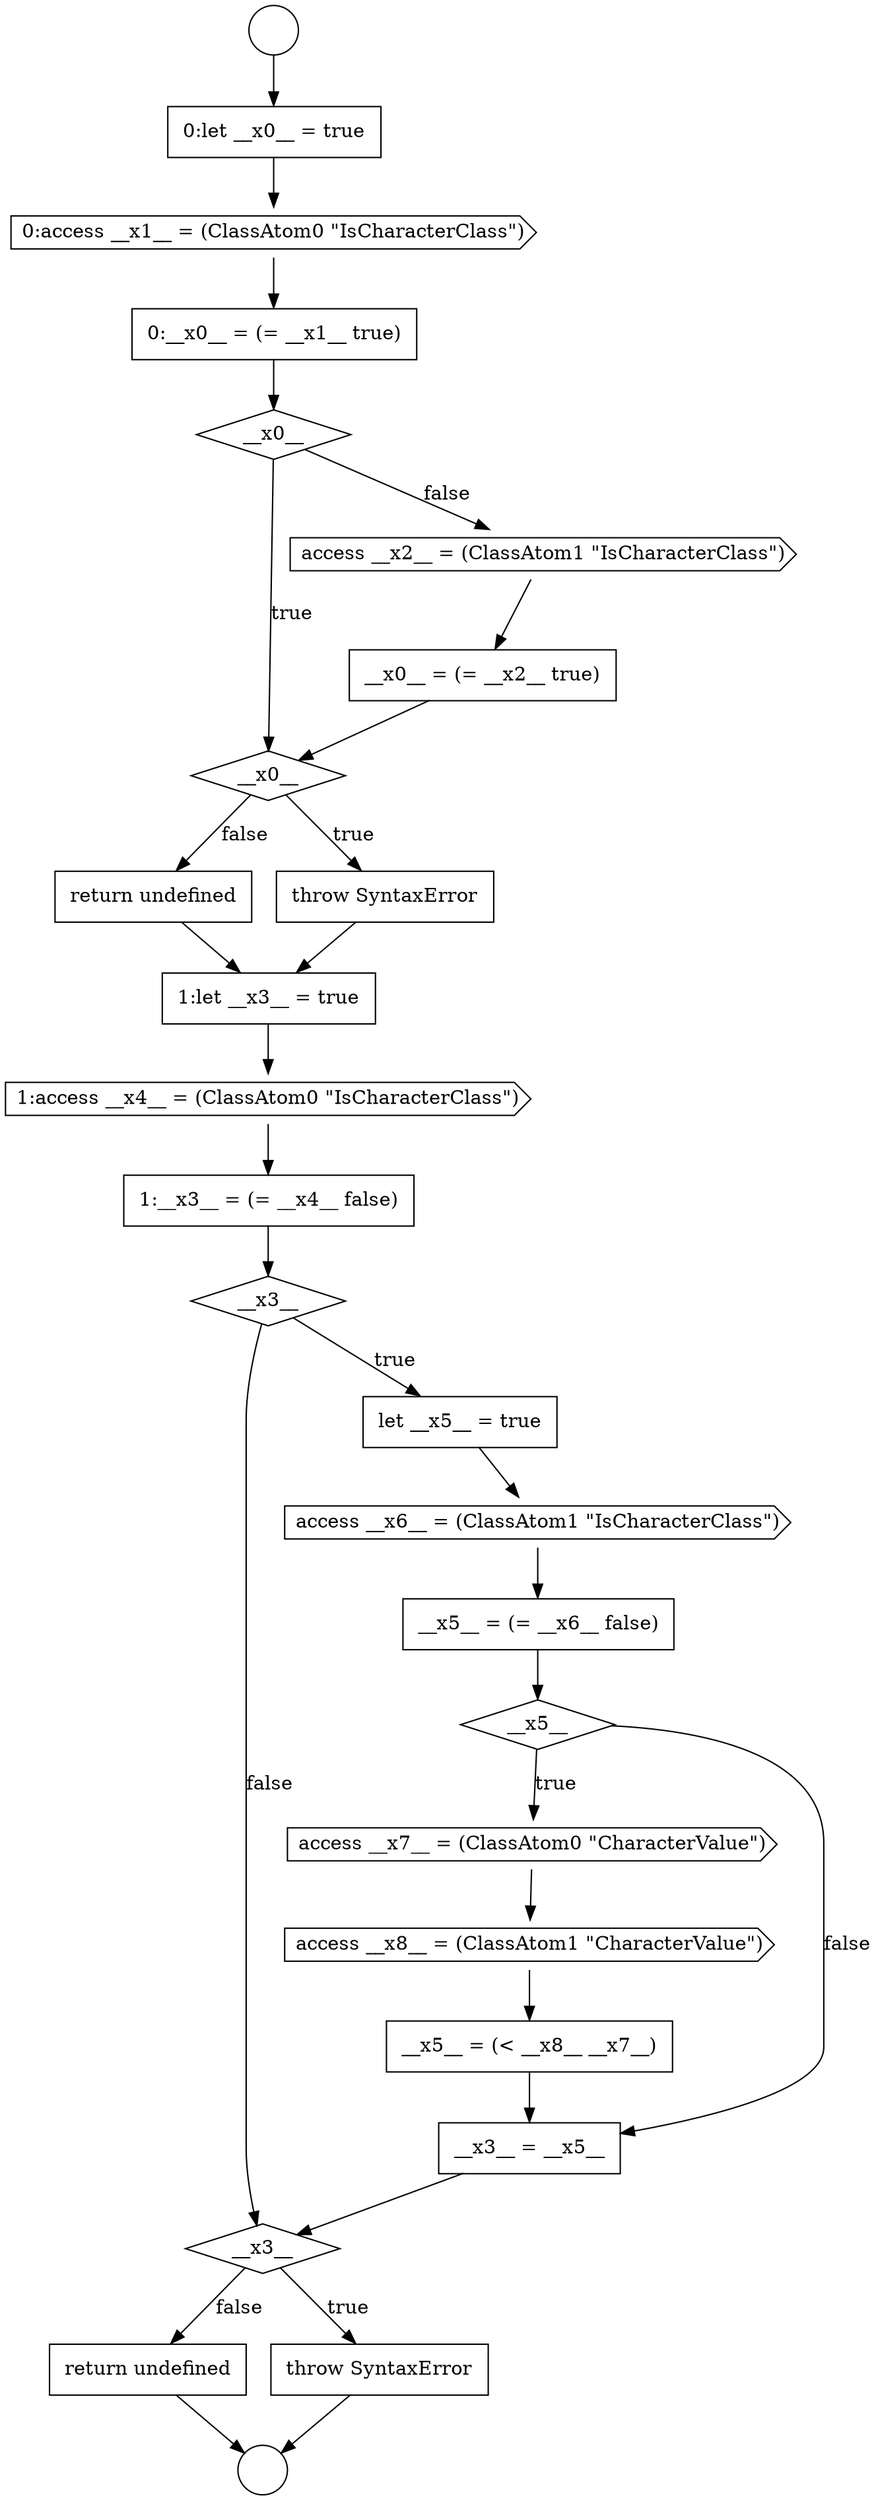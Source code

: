 digraph {
  node19387 [shape=none, margin=0, label=<<font color="black">
    <table border="0" cellborder="1" cellspacing="0" cellpadding="10">
      <tr><td align="left">0:__x0__ = (= __x1__ true)</td></tr>
    </table>
  </font>> color="black" fillcolor="white" style=filled]
  node19402 [shape=cds, label=<<font color="black">access __x7__ = (ClassAtom0 &quot;CharacterValue&quot;)</font>> color="black" fillcolor="white" style=filled]
  node19396 [shape=none, margin=0, label=<<font color="black">
    <table border="0" cellborder="1" cellspacing="0" cellpadding="10">
      <tr><td align="left">1:__x3__ = (= __x4__ false)</td></tr>
    </table>
  </font>> color="black" fillcolor="white" style=filled]
  node19397 [shape=diamond, label=<<font color="black">__x3__</font>> color="black" fillcolor="white" style=filled]
  node19394 [shape=none, margin=0, label=<<font color="black">
    <table border="0" cellborder="1" cellspacing="0" cellpadding="10">
      <tr><td align="left">1:let __x3__ = true</td></tr>
    </table>
  </font>> color="black" fillcolor="white" style=filled]
  node19406 [shape=diamond, label=<<font color="black">__x3__</font>> color="black" fillcolor="white" style=filled]
  node19391 [shape=diamond, label=<<font color="black">__x0__</font>> color="black" fillcolor="white" style=filled]
  node19386 [shape=cds, label=<<font color="black">0:access __x1__ = (ClassAtom0 &quot;IsCharacterClass&quot;)</font>> color="black" fillcolor="white" style=filled]
  node19401 [shape=diamond, label=<<font color="black">__x5__</font>> color="black" fillcolor="white" style=filled]
  node19390 [shape=none, margin=0, label=<<font color="black">
    <table border="0" cellborder="1" cellspacing="0" cellpadding="10">
      <tr><td align="left">__x0__ = (= __x2__ true)</td></tr>
    </table>
  </font>> color="black" fillcolor="white" style=filled]
  node19405 [shape=none, margin=0, label=<<font color="black">
    <table border="0" cellborder="1" cellspacing="0" cellpadding="10">
      <tr><td align="left">__x3__ = __x5__</td></tr>
    </table>
  </font>> color="black" fillcolor="white" style=filled]
  node19393 [shape=none, margin=0, label=<<font color="black">
    <table border="0" cellborder="1" cellspacing="0" cellpadding="10">
      <tr><td align="left">return undefined</td></tr>
    </table>
  </font>> color="black" fillcolor="white" style=filled]
  node19383 [shape=circle label=" " color="black" fillcolor="white" style=filled]
  node19398 [shape=none, margin=0, label=<<font color="black">
    <table border="0" cellborder="1" cellspacing="0" cellpadding="10">
      <tr><td align="left">let __x5__ = true</td></tr>
    </table>
  </font>> color="black" fillcolor="white" style=filled]
  node19408 [shape=none, margin=0, label=<<font color="black">
    <table border="0" cellborder="1" cellspacing="0" cellpadding="10">
      <tr><td align="left">return undefined</td></tr>
    </table>
  </font>> color="black" fillcolor="white" style=filled]
  node19385 [shape=none, margin=0, label=<<font color="black">
    <table border="0" cellborder="1" cellspacing="0" cellpadding="10">
      <tr><td align="left">0:let __x0__ = true</td></tr>
    </table>
  </font>> color="black" fillcolor="white" style=filled]
  node19404 [shape=none, margin=0, label=<<font color="black">
    <table border="0" cellborder="1" cellspacing="0" cellpadding="10">
      <tr><td align="left">__x5__ = (&lt; __x8__ __x7__)</td></tr>
    </table>
  </font>> color="black" fillcolor="white" style=filled]
  node19389 [shape=cds, label=<<font color="black">access __x2__ = (ClassAtom1 &quot;IsCharacterClass&quot;)</font>> color="black" fillcolor="white" style=filled]
  node19384 [shape=circle label=" " color="black" fillcolor="white" style=filled]
  node19399 [shape=cds, label=<<font color="black">access __x6__ = (ClassAtom1 &quot;IsCharacterClass&quot;)</font>> color="black" fillcolor="white" style=filled]
  node19392 [shape=none, margin=0, label=<<font color="black">
    <table border="0" cellborder="1" cellspacing="0" cellpadding="10">
      <tr><td align="left">throw SyntaxError</td></tr>
    </table>
  </font>> color="black" fillcolor="white" style=filled]
  node19407 [shape=none, margin=0, label=<<font color="black">
    <table border="0" cellborder="1" cellspacing="0" cellpadding="10">
      <tr><td align="left">throw SyntaxError</td></tr>
    </table>
  </font>> color="black" fillcolor="white" style=filled]
  node19388 [shape=diamond, label=<<font color="black">__x0__</font>> color="black" fillcolor="white" style=filled]
  node19403 [shape=cds, label=<<font color="black">access __x8__ = (ClassAtom1 &quot;CharacterValue&quot;)</font>> color="black" fillcolor="white" style=filled]
  node19395 [shape=cds, label=<<font color="black">1:access __x4__ = (ClassAtom0 &quot;IsCharacterClass&quot;)</font>> color="black" fillcolor="white" style=filled]
  node19400 [shape=none, margin=0, label=<<font color="black">
    <table border="0" cellborder="1" cellspacing="0" cellpadding="10">
      <tr><td align="left">__x5__ = (= __x6__ false)</td></tr>
    </table>
  </font>> color="black" fillcolor="white" style=filled]
  node19399 -> node19400 [ color="black"]
  node19393 -> node19394 [ color="black"]
  node19389 -> node19390 [ color="black"]
  node19386 -> node19387 [ color="black"]
  node19383 -> node19385 [ color="black"]
  node19403 -> node19404 [ color="black"]
  node19398 -> node19399 [ color="black"]
  node19392 -> node19394 [ color="black"]
  node19397 -> node19398 [label=<<font color="black">true</font>> color="black"]
  node19397 -> node19406 [label=<<font color="black">false</font>> color="black"]
  node19396 -> node19397 [ color="black"]
  node19385 -> node19386 [ color="black"]
  node19387 -> node19388 [ color="black"]
  node19390 -> node19391 [ color="black"]
  node19405 -> node19406 [ color="black"]
  node19395 -> node19396 [ color="black"]
  node19388 -> node19391 [label=<<font color="black">true</font>> color="black"]
  node19388 -> node19389 [label=<<font color="black">false</font>> color="black"]
  node19401 -> node19402 [label=<<font color="black">true</font>> color="black"]
  node19401 -> node19405 [label=<<font color="black">false</font>> color="black"]
  node19407 -> node19384 [ color="black"]
  node19408 -> node19384 [ color="black"]
  node19402 -> node19403 [ color="black"]
  node19391 -> node19392 [label=<<font color="black">true</font>> color="black"]
  node19391 -> node19393 [label=<<font color="black">false</font>> color="black"]
  node19400 -> node19401 [ color="black"]
  node19404 -> node19405 [ color="black"]
  node19394 -> node19395 [ color="black"]
  node19406 -> node19407 [label=<<font color="black">true</font>> color="black"]
  node19406 -> node19408 [label=<<font color="black">false</font>> color="black"]
}
